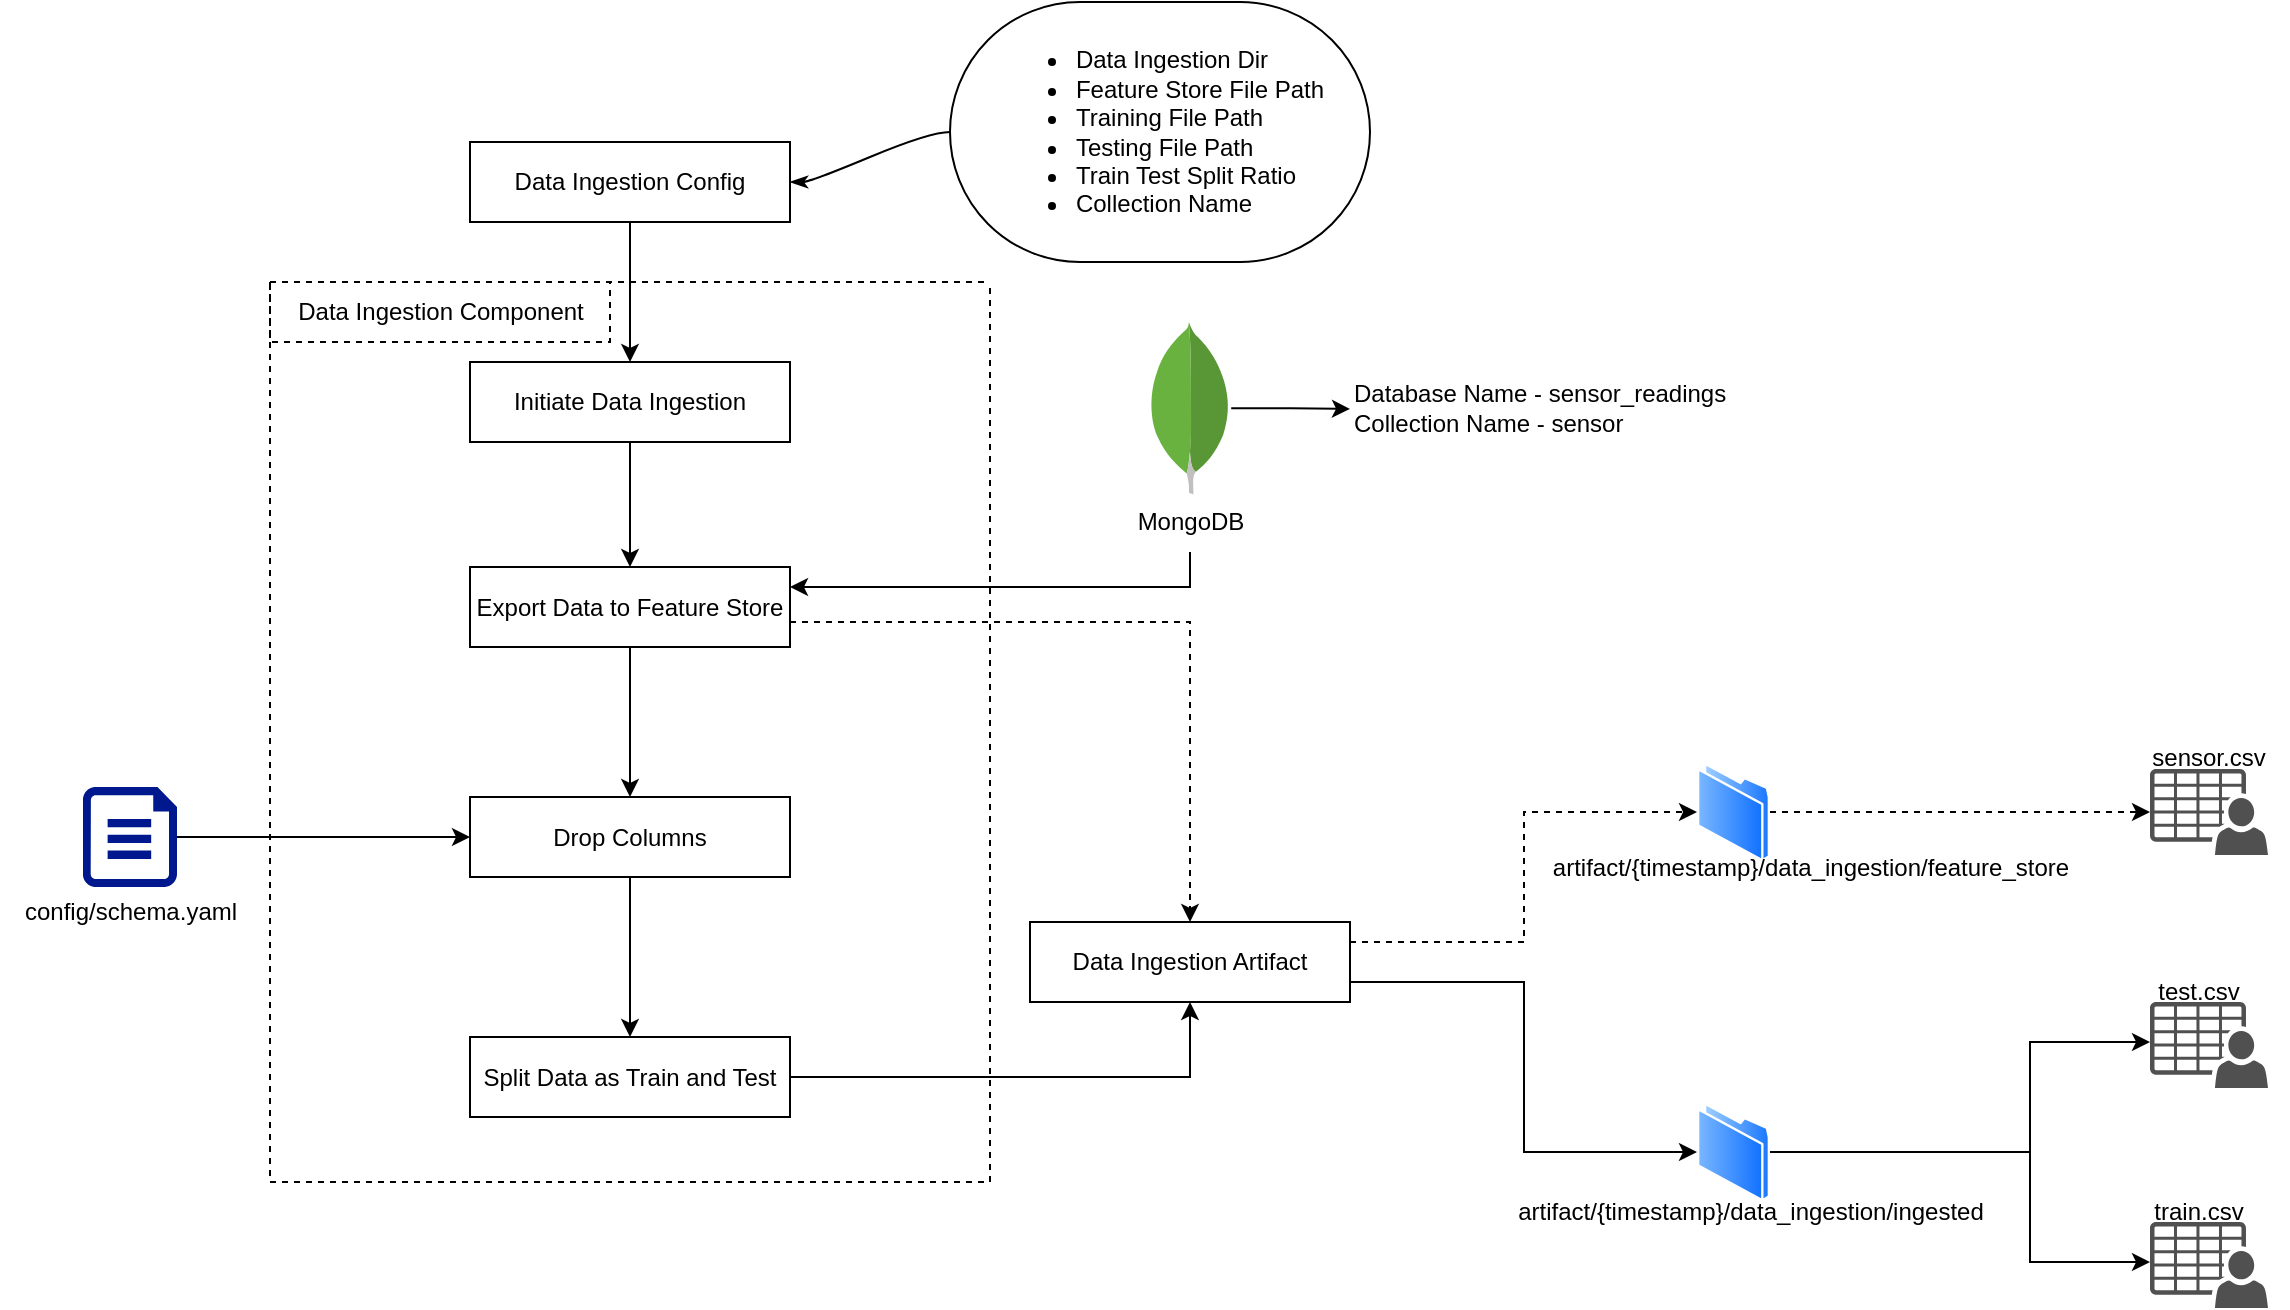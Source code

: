 <mxfile version="21.2.1" type="device">
  <diagram name="Page-1" id="1WackYAGCFnm29lH8nRu">
    <mxGraphModel dx="1187" dy="861" grid="1" gridSize="10" guides="1" tooltips="1" connect="1" arrows="1" fold="1" page="1" pageScale="1" pageWidth="1100" pageHeight="850" math="0" shadow="0">
      <root>
        <mxCell id="0" />
        <mxCell id="1" parent="0" />
        <mxCell id="LV2ppV1G3uVXToiorY5S-13" style="edgeStyle=orthogonalEdgeStyle;rounded=0;orthogonalLoop=1;jettySize=auto;html=1;entryX=0.5;entryY=0;entryDx=0;entryDy=0;" edge="1" parent="1" source="LV2ppV1G3uVXToiorY5S-1" target="LV2ppV1G3uVXToiorY5S-3">
          <mxGeometry relative="1" as="geometry" />
        </mxCell>
        <mxCell id="LV2ppV1G3uVXToiorY5S-1" value="Data Ingestion Config" style="rounded=0;whiteSpace=wrap;html=1;" vertex="1" parent="1">
          <mxGeometry x="260" y="210" width="160" height="40" as="geometry" />
        </mxCell>
        <mxCell id="LV2ppV1G3uVXToiorY5S-26" style="edgeStyle=orthogonalEdgeStyle;rounded=0;orthogonalLoop=1;jettySize=auto;html=1;entryX=0;entryY=0.5;entryDx=0;entryDy=0;dashed=1;" edge="1" parent="1" source="LV2ppV1G3uVXToiorY5S-2" target="LV2ppV1G3uVXToiorY5S-24">
          <mxGeometry relative="1" as="geometry">
            <Array as="points">
              <mxPoint x="787" y="610" />
              <mxPoint x="787" y="545" />
            </Array>
          </mxGeometry>
        </mxCell>
        <mxCell id="LV2ppV1G3uVXToiorY5S-27" style="edgeStyle=orthogonalEdgeStyle;rounded=0;orthogonalLoop=1;jettySize=auto;html=1;entryX=0;entryY=0.5;entryDx=0;entryDy=0;" edge="1" parent="1" source="LV2ppV1G3uVXToiorY5S-2" target="LV2ppV1G3uVXToiorY5S-25">
          <mxGeometry relative="1" as="geometry">
            <Array as="points">
              <mxPoint x="787" y="630" />
              <mxPoint x="787" y="715" />
            </Array>
          </mxGeometry>
        </mxCell>
        <mxCell id="LV2ppV1G3uVXToiorY5S-2" value="Data Ingestion Artifact" style="rounded=0;whiteSpace=wrap;html=1;" vertex="1" parent="1">
          <mxGeometry x="540" y="600" width="160" height="40" as="geometry" />
        </mxCell>
        <mxCell id="LV2ppV1G3uVXToiorY5S-4" value="" style="swimlane;startSize=0;dashed=1;" vertex="1" parent="1">
          <mxGeometry x="160" y="280" width="360" height="450" as="geometry" />
        </mxCell>
        <mxCell id="LV2ppV1G3uVXToiorY5S-9" style="edgeStyle=orthogonalEdgeStyle;rounded=0;orthogonalLoop=1;jettySize=auto;html=1;entryX=0.5;entryY=0;entryDx=0;entryDy=0;" edge="1" parent="LV2ppV1G3uVXToiorY5S-4" source="LV2ppV1G3uVXToiorY5S-3" target="LV2ppV1G3uVXToiorY5S-5">
          <mxGeometry relative="1" as="geometry" />
        </mxCell>
        <mxCell id="LV2ppV1G3uVXToiorY5S-3" value="Initiate Data Ingestion" style="rounded=0;whiteSpace=wrap;html=1;" vertex="1" parent="LV2ppV1G3uVXToiorY5S-4">
          <mxGeometry x="100" y="40" width="160" height="40" as="geometry" />
        </mxCell>
        <mxCell id="LV2ppV1G3uVXToiorY5S-10" style="edgeStyle=orthogonalEdgeStyle;rounded=0;orthogonalLoop=1;jettySize=auto;html=1;entryX=0.5;entryY=0;entryDx=0;entryDy=0;" edge="1" parent="LV2ppV1G3uVXToiorY5S-4" source="LV2ppV1G3uVXToiorY5S-5" target="LV2ppV1G3uVXToiorY5S-7">
          <mxGeometry relative="1" as="geometry" />
        </mxCell>
        <mxCell id="LV2ppV1G3uVXToiorY5S-5" value="Export Data to Feature Store" style="rounded=0;whiteSpace=wrap;html=1;" vertex="1" parent="LV2ppV1G3uVXToiorY5S-4">
          <mxGeometry x="100" y="142.5" width="160" height="40" as="geometry" />
        </mxCell>
        <mxCell id="LV2ppV1G3uVXToiorY5S-6" value="Split Data as Train and Test" style="rounded=0;whiteSpace=wrap;html=1;" vertex="1" parent="LV2ppV1G3uVXToiorY5S-4">
          <mxGeometry x="100" y="377.5" width="160" height="40" as="geometry" />
        </mxCell>
        <mxCell id="LV2ppV1G3uVXToiorY5S-11" style="edgeStyle=orthogonalEdgeStyle;rounded=0;orthogonalLoop=1;jettySize=auto;html=1;entryX=0.5;entryY=0;entryDx=0;entryDy=0;" edge="1" parent="LV2ppV1G3uVXToiorY5S-4" source="LV2ppV1G3uVXToiorY5S-7" target="LV2ppV1G3uVXToiorY5S-6">
          <mxGeometry relative="1" as="geometry" />
        </mxCell>
        <mxCell id="LV2ppV1G3uVXToiorY5S-7" value="Drop Columns" style="rounded=0;whiteSpace=wrap;html=1;" vertex="1" parent="LV2ppV1G3uVXToiorY5S-4">
          <mxGeometry x="100" y="257.5" width="160" height="40" as="geometry" />
        </mxCell>
        <mxCell id="LV2ppV1G3uVXToiorY5S-14" value="Data Ingestion Component" style="text;html=1;align=center;verticalAlign=middle;resizable=0;points=[];autosize=1;strokeColor=default;fillColor=none;dashed=1;" vertex="1" parent="LV2ppV1G3uVXToiorY5S-4">
          <mxGeometry width="170" height="30" as="geometry" />
        </mxCell>
        <mxCell id="LV2ppV1G3uVXToiorY5S-12" style="edgeStyle=orthogonalEdgeStyle;rounded=0;orthogonalLoop=1;jettySize=auto;html=1;entryX=0.5;entryY=1;entryDx=0;entryDy=0;" edge="1" parent="1" source="LV2ppV1G3uVXToiorY5S-6" target="LV2ppV1G3uVXToiorY5S-2">
          <mxGeometry relative="1" as="geometry" />
        </mxCell>
        <mxCell id="LV2ppV1G3uVXToiorY5S-17" style="edgeStyle=orthogonalEdgeStyle;rounded=0;orthogonalLoop=1;jettySize=auto;html=1;entryX=0;entryY=0.5;entryDx=0;entryDy=0;" edge="1" parent="1" source="LV2ppV1G3uVXToiorY5S-15" target="LV2ppV1G3uVXToiorY5S-7">
          <mxGeometry relative="1" as="geometry" />
        </mxCell>
        <mxCell id="LV2ppV1G3uVXToiorY5S-15" value="" style="sketch=0;aspect=fixed;pointerEvents=1;shadow=0;dashed=0;html=1;strokeColor=none;labelPosition=center;verticalLabelPosition=bottom;verticalAlign=top;align=center;fillColor=#00188D;shape=mxgraph.azure.file" vertex="1" parent="1">
          <mxGeometry x="66.5" y="532.5" width="47" height="50" as="geometry" />
        </mxCell>
        <mxCell id="LV2ppV1G3uVXToiorY5S-16" value="config/schema.yaml" style="text;html=1;align=center;verticalAlign=middle;resizable=0;points=[];autosize=1;strokeColor=none;fillColor=none;" vertex="1" parent="1">
          <mxGeometry x="25" y="580" width="130" height="30" as="geometry" />
        </mxCell>
        <mxCell id="LV2ppV1G3uVXToiorY5S-44" style="edgeStyle=orthogonalEdgeStyle;rounded=0;orthogonalLoop=1;jettySize=auto;html=1;entryX=1;entryY=0.25;entryDx=0;entryDy=0;" edge="1" parent="1" source="LV2ppV1G3uVXToiorY5S-19" target="LV2ppV1G3uVXToiorY5S-5">
          <mxGeometry relative="1" as="geometry">
            <Array as="points">
              <mxPoint x="620" y="433" />
            </Array>
          </mxGeometry>
        </mxCell>
        <mxCell id="LV2ppV1G3uVXToiorY5S-19" value="MongoDB" style="text;html=1;align=center;verticalAlign=middle;resizable=0;points=[];autosize=1;strokeColor=none;fillColor=none;" vertex="1" parent="1">
          <mxGeometry x="580" y="385" width="80" height="30" as="geometry" />
        </mxCell>
        <mxCell id="LV2ppV1G3uVXToiorY5S-23" style="edgeStyle=orthogonalEdgeStyle;rounded=0;orthogonalLoop=1;jettySize=auto;html=1;entryX=0;entryY=0.51;entryDx=0;entryDy=0;entryPerimeter=0;" edge="1" parent="1" source="LV2ppV1G3uVXToiorY5S-20" target="LV2ppV1G3uVXToiorY5S-22">
          <mxGeometry relative="1" as="geometry" />
        </mxCell>
        <mxCell id="LV2ppV1G3uVXToiorY5S-20" value="" style="dashed=0;outlineConnect=0;html=1;align=center;labelPosition=center;verticalLabelPosition=bottom;verticalAlign=top;shape=mxgraph.weblogos.mongodb" vertex="1" parent="1">
          <mxGeometry x="599.4" y="300" width="41.2" height="86.2" as="geometry" />
        </mxCell>
        <mxCell id="LV2ppV1G3uVXToiorY5S-22" value="Database Name - sensor_readings&lt;br&gt;Collection Name - sensor" style="text;html=1;align=left;verticalAlign=middle;resizable=0;points=[];autosize=1;strokeColor=none;fillColor=none;" vertex="1" parent="1">
          <mxGeometry x="700" y="323.1" width="210" height="40" as="geometry" />
        </mxCell>
        <mxCell id="LV2ppV1G3uVXToiorY5S-31" style="edgeStyle=orthogonalEdgeStyle;rounded=0;orthogonalLoop=1;jettySize=auto;html=1;dashed=1;" edge="1" parent="1" source="LV2ppV1G3uVXToiorY5S-24" target="LV2ppV1G3uVXToiorY5S-28">
          <mxGeometry relative="1" as="geometry" />
        </mxCell>
        <mxCell id="LV2ppV1G3uVXToiorY5S-24" value="" style="image;aspect=fixed;perimeter=ellipsePerimeter;html=1;align=center;shadow=0;dashed=0;spacingTop=3;image=img/lib/active_directory/folder.svg;" vertex="1" parent="1">
          <mxGeometry x="873.5" y="520" width="36.5" height="50" as="geometry" />
        </mxCell>
        <mxCell id="LV2ppV1G3uVXToiorY5S-32" style="edgeStyle=orthogonalEdgeStyle;rounded=0;orthogonalLoop=1;jettySize=auto;html=1;" edge="1" parent="1" source="LV2ppV1G3uVXToiorY5S-25" target="LV2ppV1G3uVXToiorY5S-30">
          <mxGeometry relative="1" as="geometry">
            <mxPoint x="1090" y="790" as="targetPoint" />
            <Array as="points">
              <mxPoint x="1040" y="715" />
              <mxPoint x="1040" y="770" />
            </Array>
          </mxGeometry>
        </mxCell>
        <mxCell id="LV2ppV1G3uVXToiorY5S-33" style="edgeStyle=orthogonalEdgeStyle;rounded=0;orthogonalLoop=1;jettySize=auto;html=1;" edge="1" parent="1" source="LV2ppV1G3uVXToiorY5S-25" target="LV2ppV1G3uVXToiorY5S-29">
          <mxGeometry relative="1" as="geometry">
            <mxPoint x="1060" y="650" as="targetPoint" />
            <Array as="points">
              <mxPoint x="1040" y="715" />
              <mxPoint x="1040" y="660" />
            </Array>
          </mxGeometry>
        </mxCell>
        <mxCell id="LV2ppV1G3uVXToiorY5S-25" value="" style="image;aspect=fixed;perimeter=ellipsePerimeter;html=1;align=center;shadow=0;dashed=0;spacingTop=3;image=img/lib/active_directory/folder.svg;" vertex="1" parent="1">
          <mxGeometry x="873.5" y="690" width="36.5" height="50" as="geometry" />
        </mxCell>
        <mxCell id="LV2ppV1G3uVXToiorY5S-28" value="" style="sketch=0;pointerEvents=1;shadow=0;dashed=0;html=1;strokeColor=none;fillColor=#505050;labelPosition=center;verticalLabelPosition=bottom;verticalAlign=top;outlineConnect=0;align=center;shape=mxgraph.office.users.csv_file;" vertex="1" parent="1">
          <mxGeometry x="1100" y="523.5" width="59" height="43" as="geometry" />
        </mxCell>
        <mxCell id="LV2ppV1G3uVXToiorY5S-29" value="" style="sketch=0;pointerEvents=1;shadow=0;dashed=0;html=1;strokeColor=none;fillColor=#505050;labelPosition=center;verticalLabelPosition=bottom;verticalAlign=top;outlineConnect=0;align=center;shape=mxgraph.office.users.csv_file;" vertex="1" parent="1">
          <mxGeometry x="1100" y="640" width="59" height="43" as="geometry" />
        </mxCell>
        <mxCell id="LV2ppV1G3uVXToiorY5S-30" value="" style="sketch=0;pointerEvents=1;shadow=0;dashed=0;html=1;strokeColor=none;fillColor=#505050;labelPosition=center;verticalLabelPosition=bottom;verticalAlign=top;outlineConnect=0;align=center;shape=mxgraph.office.users.csv_file;" vertex="1" parent="1">
          <mxGeometry x="1100" y="750" width="59" height="43" as="geometry" />
        </mxCell>
        <mxCell id="LV2ppV1G3uVXToiorY5S-34" value="sensor.csv" style="text;html=1;align=center;verticalAlign=middle;resizable=0;points=[];autosize=1;strokeColor=none;fillColor=none;" vertex="1" parent="1">
          <mxGeometry x="1089" y="502.5" width="80" height="30" as="geometry" />
        </mxCell>
        <mxCell id="LV2ppV1G3uVXToiorY5S-35" value="test.csv" style="text;html=1;align=center;verticalAlign=middle;resizable=0;points=[];autosize=1;strokeColor=none;fillColor=none;" vertex="1" parent="1">
          <mxGeometry x="1094" y="620" width="60" height="30" as="geometry" />
        </mxCell>
        <mxCell id="LV2ppV1G3uVXToiorY5S-36" value="train.csv" style="text;html=1;align=center;verticalAlign=middle;resizable=0;points=[];autosize=1;strokeColor=none;fillColor=none;" vertex="1" parent="1">
          <mxGeometry x="1089" y="730" width="70" height="30" as="geometry" />
        </mxCell>
        <mxCell id="LV2ppV1G3uVXToiorY5S-37" value="artifact/{timestamp}/data_ingestion/feature_store" style="text;html=1;align=center;verticalAlign=middle;resizable=0;points=[];autosize=1;strokeColor=none;fillColor=none;" vertex="1" parent="1">
          <mxGeometry x="790" y="558" width="280" height="30" as="geometry" />
        </mxCell>
        <mxCell id="LV2ppV1G3uVXToiorY5S-38" value="artifact/{timestamp}/data_ingestion/ingested" style="text;html=1;align=center;verticalAlign=middle;resizable=0;points=[];autosize=1;strokeColor=none;fillColor=none;" vertex="1" parent="1">
          <mxGeometry x="770" y="730" width="260" height="30" as="geometry" />
        </mxCell>
        <mxCell id="LV2ppV1G3uVXToiorY5S-40" value="&lt;div style=&quot;text-align: left;&quot;&gt;&lt;ul&gt;&lt;li&gt;&lt;span style=&quot;background-color: initial;&quot;&gt;Data Ingestion Dir&lt;/span&gt;&lt;/li&gt;&lt;li&gt;&lt;span style=&quot;background-color: initial;&quot;&gt;Feature Store File Path&lt;/span&gt;&lt;/li&gt;&lt;li&gt;&lt;span style=&quot;background-color: initial;&quot;&gt;Training File Path&lt;/span&gt;&lt;/li&gt;&lt;li&gt;&lt;span style=&quot;background-color: initial;&quot;&gt;Testing File Path&lt;/span&gt;&lt;/li&gt;&lt;li&gt;&lt;span style=&quot;background-color: initial;&quot;&gt;Train Test Split Ratio&lt;/span&gt;&lt;/li&gt;&lt;li&gt;&lt;span style=&quot;background-color: initial;&quot;&gt;Collection Name&lt;/span&gt;&lt;/li&gt;&lt;/ul&gt;&lt;/div&gt;" style="whiteSpace=wrap;html=1;rounded=1;arcSize=50;align=center;verticalAlign=middle;strokeWidth=1;autosize=1;spacing=4;treeFolding=1;treeMoving=1;newEdgeStyle={&quot;edgeStyle&quot;:&quot;entityRelationEdgeStyle&quot;,&quot;startArrow&quot;:&quot;none&quot;,&quot;endArrow&quot;:&quot;none&quot;,&quot;segment&quot;:10,&quot;curved&quot;:1,&quot;sourcePerimeterSpacing&quot;:0,&quot;targetPerimeterSpacing&quot;:0};" vertex="1" parent="1">
          <mxGeometry x="500" y="140" width="210" height="130" as="geometry" />
        </mxCell>
        <mxCell id="LV2ppV1G3uVXToiorY5S-41" value="" style="edgeStyle=entityRelationEdgeStyle;startArrow=classicThin;endArrow=none;segment=10;curved=1;sourcePerimeterSpacing=0;targetPerimeterSpacing=0;rounded=0;exitX=1;exitY=0.5;exitDx=0;exitDy=0;horizontal=0;startFill=1;endFill=0;" edge="1" target="LV2ppV1G3uVXToiorY5S-40" parent="1" source="LV2ppV1G3uVXToiorY5S-1">
          <mxGeometry relative="1" as="geometry">
            <mxPoint x="390" y="200" as="sourcePoint" />
          </mxGeometry>
        </mxCell>
        <mxCell id="LV2ppV1G3uVXToiorY5S-43" style="edgeStyle=orthogonalEdgeStyle;rounded=0;orthogonalLoop=1;jettySize=auto;html=1;dashed=1;entryX=0.5;entryY=0;entryDx=0;entryDy=0;" edge="1" parent="1" source="LV2ppV1G3uVXToiorY5S-5" target="LV2ppV1G3uVXToiorY5S-2">
          <mxGeometry relative="1" as="geometry">
            <mxPoint x="640" y="580" as="targetPoint" />
            <Array as="points">
              <mxPoint x="620" y="450" />
            </Array>
          </mxGeometry>
        </mxCell>
      </root>
    </mxGraphModel>
  </diagram>
</mxfile>
